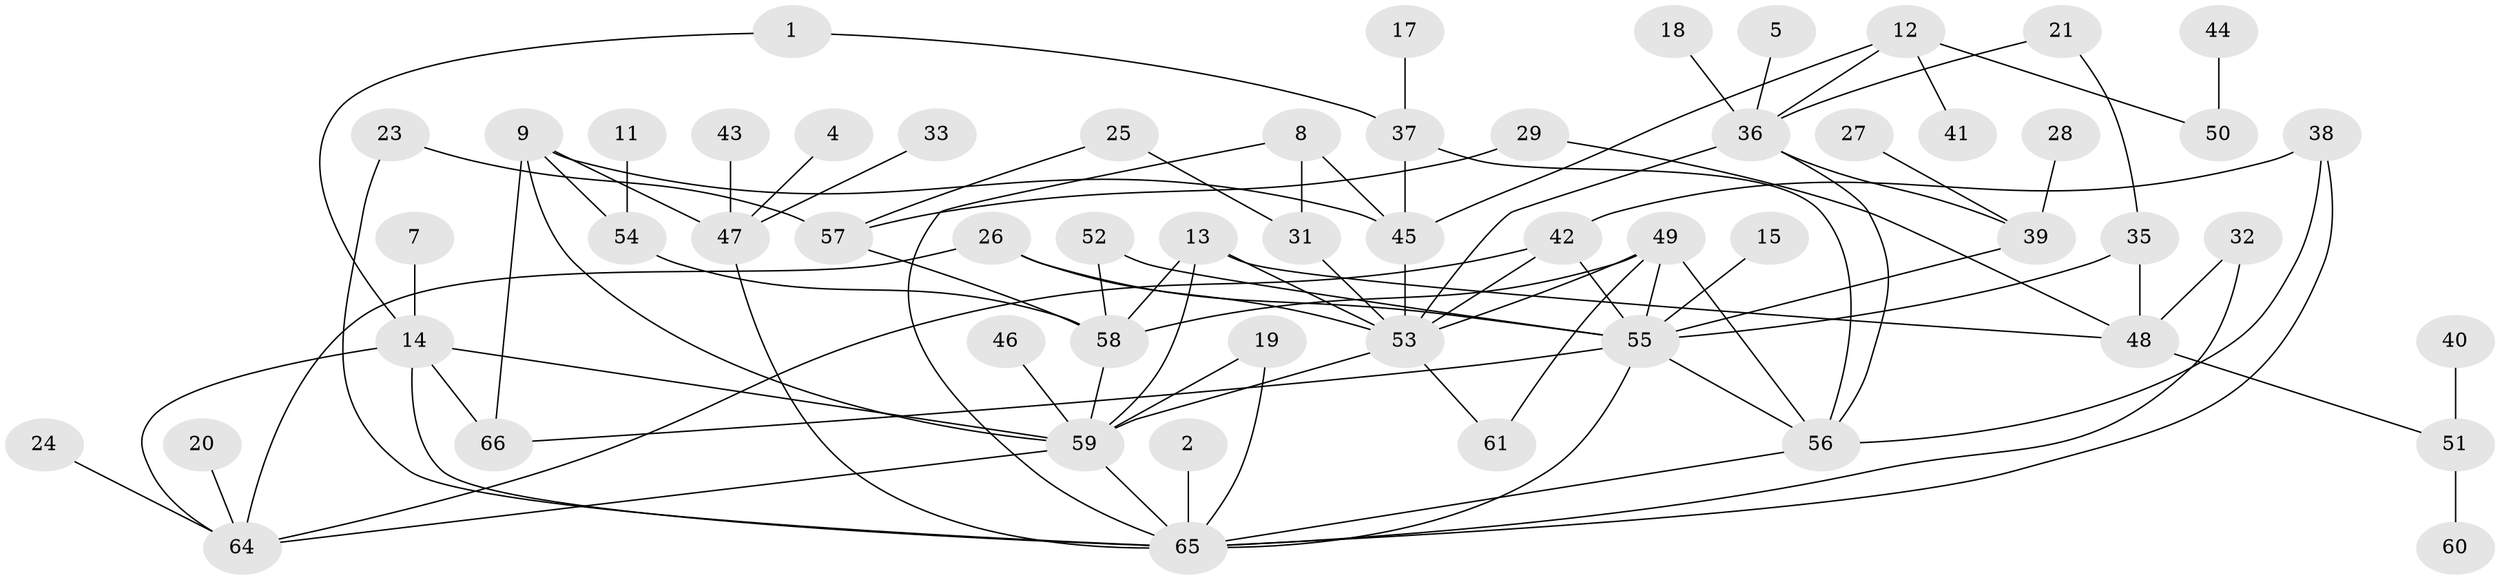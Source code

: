 // original degree distribution, {2: 0.25757575757575757, 1: 0.24242424242424243, 5: 0.05303030303030303, 4: 0.14393939393939395, 0: 0.06818181818181818, 3: 0.20454545454545456, 6: 0.015151515151515152, 7: 0.015151515151515152}
// Generated by graph-tools (version 1.1) at 2025/49/03/09/25 03:49:09]
// undirected, 57 vertices, 91 edges
graph export_dot {
graph [start="1"]
  node [color=gray90,style=filled];
  1;
  2;
  4;
  5;
  7;
  8;
  9;
  11;
  12;
  13;
  14;
  15;
  17;
  18;
  19;
  20;
  21;
  23;
  24;
  25;
  26;
  27;
  28;
  29;
  31;
  32;
  33;
  35;
  36;
  37;
  38;
  39;
  40;
  41;
  42;
  43;
  44;
  45;
  46;
  47;
  48;
  49;
  50;
  51;
  52;
  53;
  54;
  55;
  56;
  57;
  58;
  59;
  60;
  61;
  64;
  65;
  66;
  1 -- 14 [weight=1.0];
  1 -- 37 [weight=1.0];
  2 -- 65 [weight=1.0];
  4 -- 47 [weight=1.0];
  5 -- 36 [weight=1.0];
  7 -- 14 [weight=1.0];
  8 -- 31 [weight=1.0];
  8 -- 45 [weight=1.0];
  8 -- 65 [weight=1.0];
  9 -- 45 [weight=1.0];
  9 -- 47 [weight=1.0];
  9 -- 54 [weight=1.0];
  9 -- 59 [weight=1.0];
  9 -- 66 [weight=1.0];
  11 -- 54 [weight=1.0];
  12 -- 36 [weight=1.0];
  12 -- 41 [weight=1.0];
  12 -- 45 [weight=1.0];
  12 -- 50 [weight=1.0];
  13 -- 48 [weight=1.0];
  13 -- 53 [weight=1.0];
  13 -- 58 [weight=1.0];
  13 -- 59 [weight=1.0];
  14 -- 59 [weight=1.0];
  14 -- 64 [weight=1.0];
  14 -- 65 [weight=1.0];
  14 -- 66 [weight=1.0];
  15 -- 55 [weight=1.0];
  17 -- 37 [weight=1.0];
  18 -- 36 [weight=1.0];
  19 -- 59 [weight=1.0];
  19 -- 65 [weight=1.0];
  20 -- 64 [weight=1.0];
  21 -- 35 [weight=1.0];
  21 -- 36 [weight=1.0];
  23 -- 57 [weight=1.0];
  23 -- 65 [weight=1.0];
  24 -- 64 [weight=1.0];
  25 -- 31 [weight=1.0];
  25 -- 57 [weight=1.0];
  26 -- 53 [weight=1.0];
  26 -- 55 [weight=1.0];
  26 -- 64 [weight=1.0];
  27 -- 39 [weight=1.0];
  28 -- 39 [weight=1.0];
  29 -- 48 [weight=1.0];
  29 -- 57 [weight=1.0];
  31 -- 53 [weight=1.0];
  32 -- 48 [weight=1.0];
  32 -- 65 [weight=1.0];
  33 -- 47 [weight=1.0];
  35 -- 48 [weight=1.0];
  35 -- 55 [weight=1.0];
  36 -- 39 [weight=1.0];
  36 -- 53 [weight=1.0];
  36 -- 56 [weight=1.0];
  37 -- 45 [weight=1.0];
  37 -- 56 [weight=1.0];
  38 -- 42 [weight=1.0];
  38 -- 56 [weight=1.0];
  38 -- 65 [weight=1.0];
  39 -- 55 [weight=1.0];
  40 -- 51 [weight=1.0];
  42 -- 53 [weight=1.0];
  42 -- 55 [weight=1.0];
  42 -- 64 [weight=1.0];
  43 -- 47 [weight=1.0];
  44 -- 50 [weight=1.0];
  45 -- 53 [weight=1.0];
  46 -- 59 [weight=1.0];
  47 -- 65 [weight=1.0];
  48 -- 51 [weight=1.0];
  49 -- 53 [weight=1.0];
  49 -- 55 [weight=1.0];
  49 -- 56 [weight=1.0];
  49 -- 58 [weight=1.0];
  49 -- 61 [weight=1.0];
  51 -- 60 [weight=1.0];
  52 -- 55 [weight=1.0];
  52 -- 58 [weight=1.0];
  53 -- 59 [weight=1.0];
  53 -- 61 [weight=1.0];
  54 -- 58 [weight=1.0];
  55 -- 56 [weight=1.0];
  55 -- 65 [weight=1.0];
  55 -- 66 [weight=1.0];
  56 -- 65 [weight=1.0];
  57 -- 58 [weight=1.0];
  58 -- 59 [weight=1.0];
  59 -- 64 [weight=1.0];
  59 -- 65 [weight=1.0];
}
